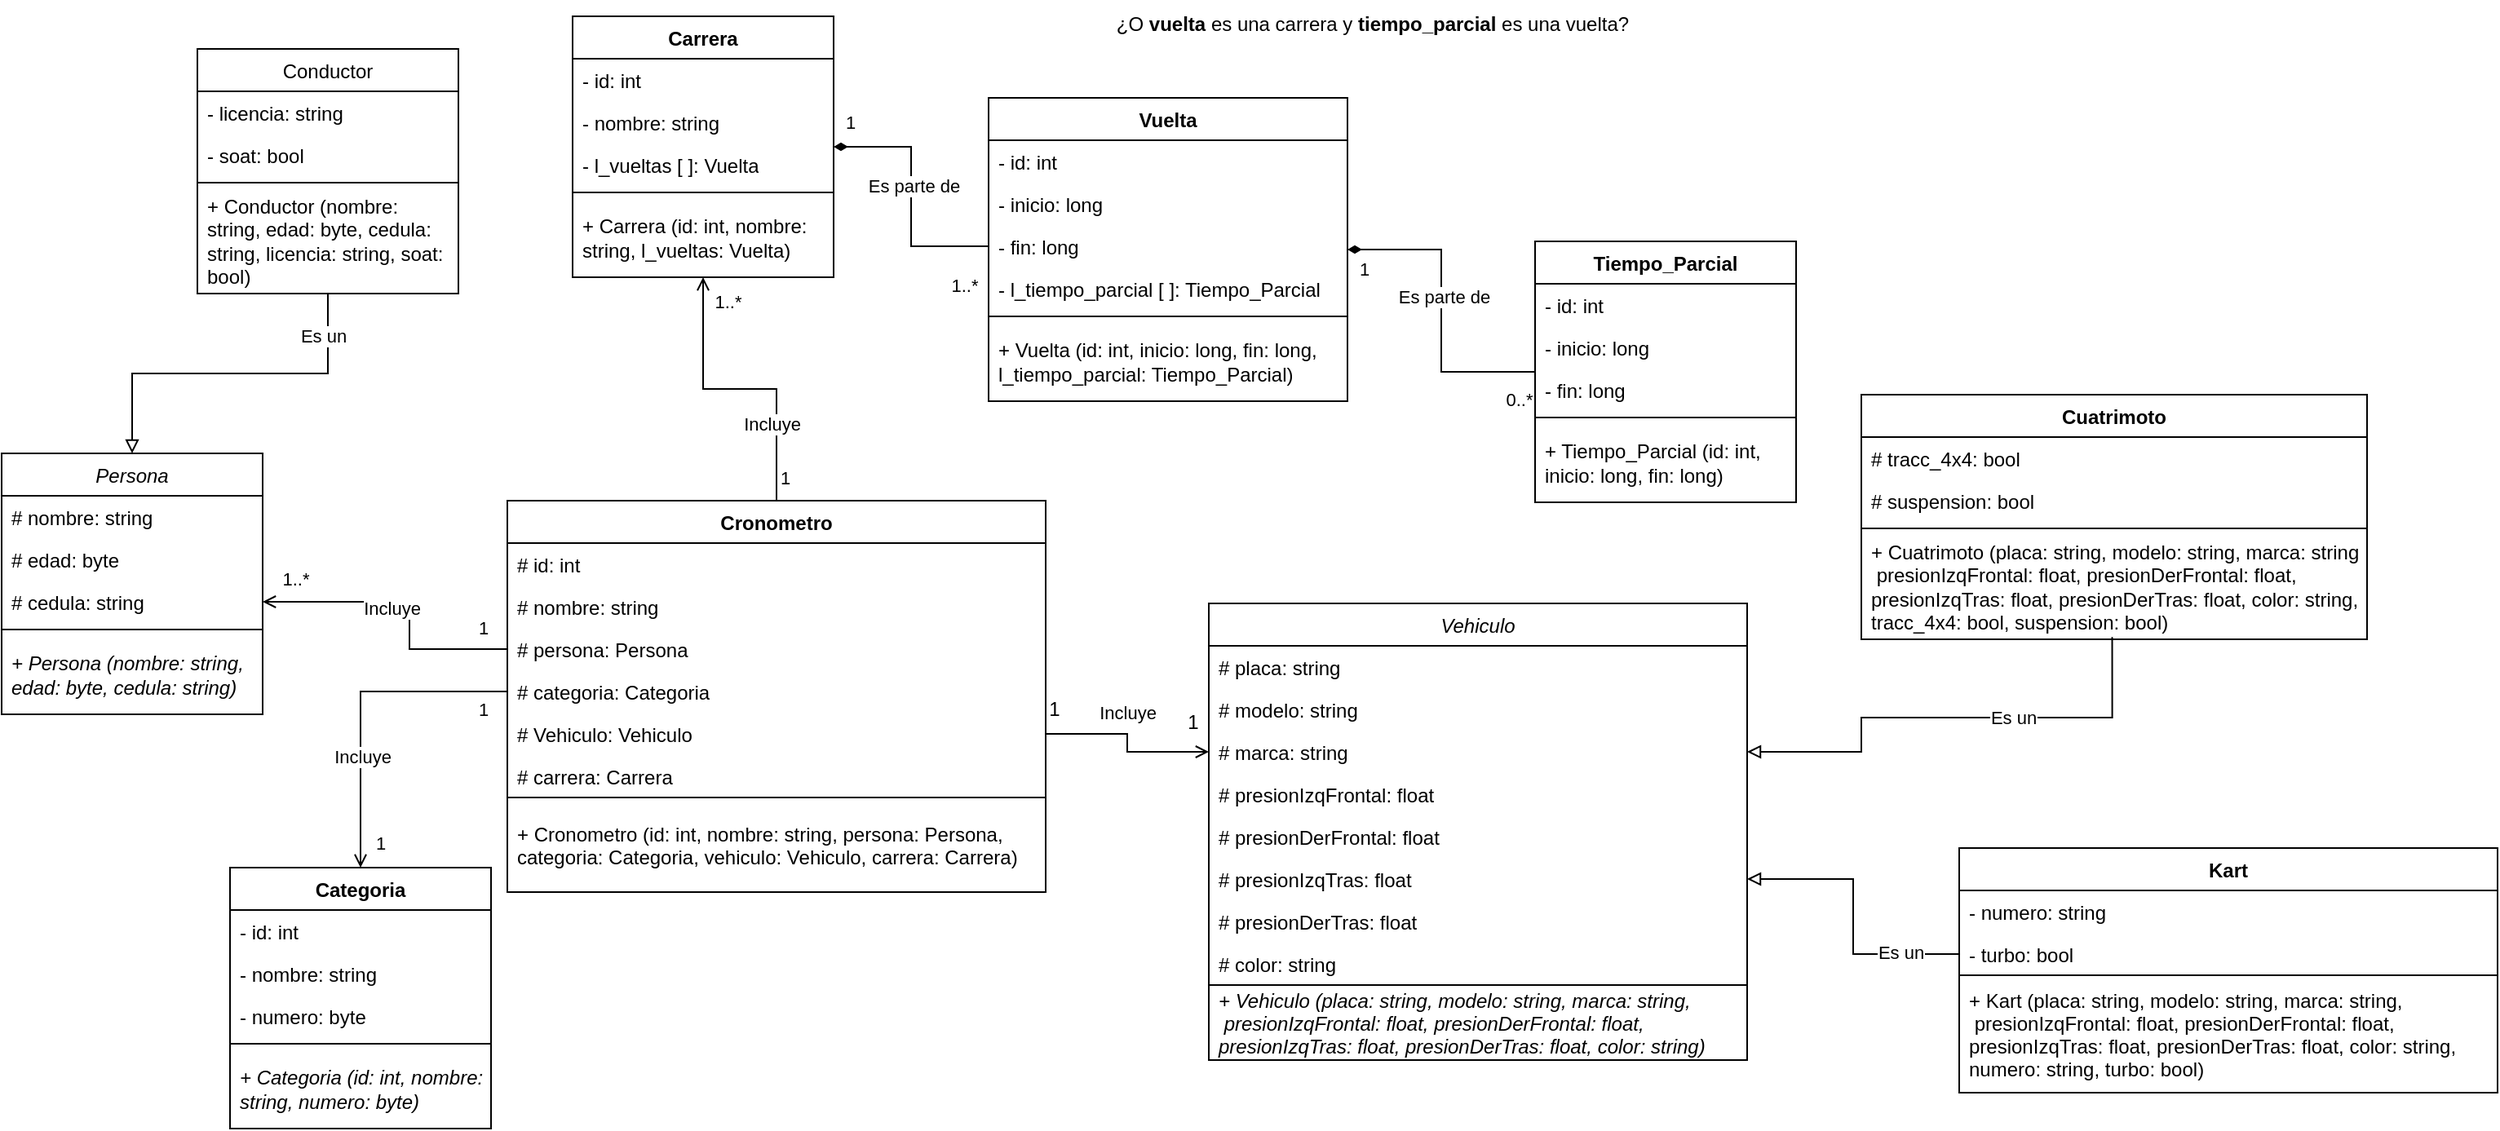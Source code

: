 <mxfile version="26.0.9">
  <diagram id="C5RBs43oDa-KdzZeNtuy" name="Page-1">
    <mxGraphModel dx="3497" dy="2056" grid="1" gridSize="10" guides="1" tooltips="1" connect="1" arrows="1" fold="1" page="1" pageScale="1" pageWidth="827" pageHeight="1169" math="0" shadow="0">
      <root>
        <mxCell id="WIyWlLk6GJQsqaUBKTNV-0" />
        <mxCell id="WIyWlLk6GJQsqaUBKTNV-1" parent="WIyWlLk6GJQsqaUBKTNV-0" />
        <mxCell id="K7qas1JVyordB_pYnEvN-0" value="Vehiculo" style="swimlane;fontStyle=2;align=center;verticalAlign=top;childLayout=stackLayout;horizontal=1;startSize=26;horizontalStack=0;resizeParent=1;resizeLast=0;collapsible=1;marginBottom=0;rounded=0;shadow=0;strokeWidth=1;" parent="WIyWlLk6GJQsqaUBKTNV-1" vertex="1">
          <mxGeometry x="-130" y="-250" width="330" height="280" as="geometry">
            <mxRectangle x="230" y="140" width="160" height="26" as="alternateBounds" />
          </mxGeometry>
        </mxCell>
        <mxCell id="K7qas1JVyordB_pYnEvN-1" value="# placa: string    " style="text;align=left;verticalAlign=top;spacingLeft=4;spacingRight=4;overflow=hidden;rotatable=0;points=[[0,0.5],[1,0.5]];portConstraint=eastwest;" parent="K7qas1JVyordB_pYnEvN-0" vertex="1">
          <mxGeometry y="26" width="330" height="26" as="geometry" />
        </mxCell>
        <mxCell id="K7qas1JVyordB_pYnEvN-2" value="# modelo: string&#xa;" style="text;align=left;verticalAlign=top;spacingLeft=4;spacingRight=4;overflow=hidden;rotatable=0;points=[[0,0.5],[1,0.5]];portConstraint=eastwest;rounded=0;shadow=0;html=0;" parent="K7qas1JVyordB_pYnEvN-0" vertex="1">
          <mxGeometry y="52" width="330" height="26" as="geometry" />
        </mxCell>
        <mxCell id="K7qas1JVyordB_pYnEvN-3" value="# marca: string" style="text;align=left;verticalAlign=top;spacingLeft=4;spacingRight=4;overflow=hidden;rotatable=0;points=[[0,0.5],[1,0.5]];portConstraint=eastwest;rounded=0;shadow=0;html=0;" parent="K7qas1JVyordB_pYnEvN-0" vertex="1">
          <mxGeometry y="78" width="330" height="26" as="geometry" />
        </mxCell>
        <mxCell id="K7qas1JVyordB_pYnEvN-4" value="# presionIzqFrontal: float" style="text;align=left;verticalAlign=top;spacingLeft=4;spacingRight=4;overflow=hidden;rotatable=0;points=[[0,0.5],[1,0.5]];portConstraint=eastwest;" parent="K7qas1JVyordB_pYnEvN-0" vertex="1">
          <mxGeometry y="104" width="330" height="26" as="geometry" />
        </mxCell>
        <mxCell id="K7qas1JVyordB_pYnEvN-5" value="# presionDerFrontal: float" style="text;align=left;verticalAlign=top;spacingLeft=4;spacingRight=4;overflow=hidden;rotatable=0;points=[[0,0.5],[1,0.5]];portConstraint=eastwest;" parent="K7qas1JVyordB_pYnEvN-0" vertex="1">
          <mxGeometry y="130" width="330" height="26" as="geometry" />
        </mxCell>
        <mxCell id="K7qas1JVyordB_pYnEvN-6" value="# presionIzqTras: float                " style="text;align=left;verticalAlign=top;spacingLeft=4;spacingRight=4;overflow=hidden;rotatable=0;points=[[0,0.5],[1,0.5]];portConstraint=eastwest;" parent="K7qas1JVyordB_pYnEvN-0" vertex="1">
          <mxGeometry y="156" width="330" height="26" as="geometry" />
        </mxCell>
        <mxCell id="K7qas1JVyordB_pYnEvN-7" value="# presionDerTras: float" style="text;align=left;verticalAlign=top;spacingLeft=4;spacingRight=4;overflow=hidden;rotatable=0;points=[[0,0.5],[1,0.5]];portConstraint=eastwest;" parent="K7qas1JVyordB_pYnEvN-0" vertex="1">
          <mxGeometry y="182" width="330" height="26" as="geometry" />
        </mxCell>
        <mxCell id="K7qas1JVyordB_pYnEvN-8" value="# color: string" style="text;align=left;verticalAlign=top;spacingLeft=4;spacingRight=4;overflow=hidden;rotatable=0;points=[[0,0.5],[1,0.5]];portConstraint=eastwest;strokeColor=none;" parent="K7qas1JVyordB_pYnEvN-0" vertex="1">
          <mxGeometry y="208" width="330" height="26" as="geometry" />
        </mxCell>
        <mxCell id="K7qas1JVyordB_pYnEvN-9" value="+ Vehiculo (placa: string, modelo: string, marca: string,&#xa; presionIzqFrontal: float, presionDerFrontal: float,&#xa;presionIzqTras: float, presionDerTras: float, color: string)" style="text;align=left;verticalAlign=middle;spacingLeft=4;spacingRight=4;overflow=hidden;rotatable=0;points=[[0,0.5],[1,0.5]];portConstraint=eastwest;strokeColor=default;fontStyle=2" parent="K7qas1JVyordB_pYnEvN-0" vertex="1">
          <mxGeometry y="234" width="330" height="46" as="geometry" />
        </mxCell>
        <mxCell id="K7qas1JVyordB_pYnEvN-10" style="edgeStyle=orthogonalEdgeStyle;rounded=0;orthogonalLoop=1;jettySize=auto;html=1;entryX=1;entryY=0.5;entryDx=0;entryDy=0;exitX=0;exitY=0.5;exitDx=0;exitDy=0;endArrow=block;endFill=0;" parent="WIyWlLk6GJQsqaUBKTNV-1" source="K7qas1JVyordB_pYnEvN-14" target="K7qas1JVyordB_pYnEvN-6" edge="1">
          <mxGeometry relative="1" as="geometry" />
        </mxCell>
        <mxCell id="K7qas1JVyordB_pYnEvN-11" value="Es un" style="edgeLabel;html=1;align=center;verticalAlign=middle;resizable=0;points=[];" parent="K7qas1JVyordB_pYnEvN-10" vertex="1" connectable="0">
          <mxGeometry x="-0.477" y="-1" relative="1" as="geometry">
            <mxPoint x="10" as="offset" />
          </mxGeometry>
        </mxCell>
        <mxCell id="K7qas1JVyordB_pYnEvN-12" value="Kart" style="swimlane;fontStyle=1;align=center;verticalAlign=top;childLayout=stackLayout;horizontal=1;startSize=26;horizontalStack=0;resizeParent=1;resizeLast=0;collapsible=1;marginBottom=0;rounded=0;shadow=0;strokeWidth=1;" parent="WIyWlLk6GJQsqaUBKTNV-1" vertex="1">
          <mxGeometry x="330" y="-100" width="330" height="150" as="geometry">
            <mxRectangle x="230" y="140" width="160" height="26" as="alternateBounds" />
          </mxGeometry>
        </mxCell>
        <mxCell id="K7qas1JVyordB_pYnEvN-13" value="- numero: string    " style="text;align=left;verticalAlign=top;spacingLeft=4;spacingRight=4;overflow=hidden;rotatable=0;points=[[0,0.5],[1,0.5]];portConstraint=eastwest;" parent="K7qas1JVyordB_pYnEvN-12" vertex="1">
          <mxGeometry y="26" width="330" height="26" as="geometry" />
        </mxCell>
        <mxCell id="K7qas1JVyordB_pYnEvN-14" value="- turbo: bool&#xa;" style="text;align=left;verticalAlign=top;spacingLeft=4;spacingRight=4;overflow=hidden;rotatable=0;points=[[0,0.5],[1,0.5]];portConstraint=eastwest;rounded=0;shadow=0;html=0;" parent="K7qas1JVyordB_pYnEvN-12" vertex="1">
          <mxGeometry y="52" width="330" height="26" as="geometry" />
        </mxCell>
        <mxCell id="K7qas1JVyordB_pYnEvN-15" value="+ Kart (placa: string, modelo: string, marca: string,&#xa; presionIzqFrontal: float, presionDerFrontal: float,&#xa;presionIzqTras: float, presionDerTras: float, color: string, &#xa;numero: string, turbo: bool)" style="text;align=left;verticalAlign=middle;spacingLeft=4;spacingRight=4;overflow=hidden;rotatable=0;points=[[0,0.5],[1,0.5]];portConstraint=eastwest;strokeColor=default;fontStyle=0" parent="K7qas1JVyordB_pYnEvN-12" vertex="1">
          <mxGeometry y="78" width="330" height="72" as="geometry" />
        </mxCell>
        <mxCell id="K7qas1JVyordB_pYnEvN-16" style="edgeStyle=orthogonalEdgeStyle;rounded=0;orthogonalLoop=1;jettySize=auto;html=1;entryX=1;entryY=0.5;entryDx=0;entryDy=0;endArrow=block;endFill=0;exitX=0.496;exitY=0.978;exitDx=0;exitDy=0;exitPerimeter=0;" parent="WIyWlLk6GJQsqaUBKTNV-1" source="K7qas1JVyordB_pYnEvN-22" target="K7qas1JVyordB_pYnEvN-3" edge="1">
          <mxGeometry relative="1" as="geometry">
            <Array as="points">
              <mxPoint x="424" y="-180" />
              <mxPoint x="270" y="-180" />
              <mxPoint x="270" y="-159" />
            </Array>
          </mxGeometry>
        </mxCell>
        <mxCell id="K7qas1JVyordB_pYnEvN-17" value="Es un" style="edgeLabel;html=1;align=center;verticalAlign=middle;resizable=0;points=[];" parent="K7qas1JVyordB_pYnEvN-16" vertex="1" connectable="0">
          <mxGeometry x="-0.545" y="1" relative="1" as="geometry">
            <mxPoint x="-43" y="-1" as="offset" />
          </mxGeometry>
        </mxCell>
        <mxCell id="K7qas1JVyordB_pYnEvN-18" value="Cuatrimoto" style="swimlane;fontStyle=1;align=center;verticalAlign=top;childLayout=stackLayout;horizontal=1;startSize=26;horizontalStack=0;resizeParent=1;resizeParentMax=0;resizeLast=0;collapsible=1;marginBottom=0;whiteSpace=wrap;html=1;" parent="WIyWlLk6GJQsqaUBKTNV-1" vertex="1">
          <mxGeometry x="270" y="-378" width="310" height="150" as="geometry">
            <mxRectangle x="270" y="370" width="100" height="30" as="alternateBounds" />
          </mxGeometry>
        </mxCell>
        <mxCell id="K7qas1JVyordB_pYnEvN-19" value="# tracc_4x4: bool" style="text;strokeColor=none;fillColor=none;align=left;verticalAlign=top;spacingLeft=4;spacingRight=4;overflow=hidden;rotatable=0;points=[[0,0.5],[1,0.5]];portConstraint=eastwest;whiteSpace=wrap;html=1;" parent="K7qas1JVyordB_pYnEvN-18" vertex="1">
          <mxGeometry y="26" width="310" height="26" as="geometry" />
        </mxCell>
        <mxCell id="K7qas1JVyordB_pYnEvN-20" value="# suspension: bool" style="text;strokeColor=none;fillColor=none;align=left;verticalAlign=top;spacingLeft=4;spacingRight=4;overflow=hidden;rotatable=0;points=[[0,0.5],[1,0.5]];portConstraint=eastwest;whiteSpace=wrap;html=1;" parent="K7qas1JVyordB_pYnEvN-18" vertex="1">
          <mxGeometry y="52" width="310" height="26" as="geometry" />
        </mxCell>
        <mxCell id="K7qas1JVyordB_pYnEvN-21" value="" style="line;strokeWidth=1;fillColor=none;align=left;verticalAlign=middle;spacingTop=-1;spacingLeft=3;spacingRight=3;rotatable=0;labelPosition=right;points=[];portConstraint=eastwest;strokeColor=inherit;" parent="K7qas1JVyordB_pYnEvN-18" vertex="1">
          <mxGeometry y="78" width="310" height="8" as="geometry" />
        </mxCell>
        <mxCell id="K7qas1JVyordB_pYnEvN-22" value="&lt;span style=&quot;text-wrap: nowrap;&quot;&gt;+ Cuatrimoto (placa: string, modelo: string, marca: string,&lt;/span&gt;&lt;br style=&quot;padding: 0px; margin: 0px; text-wrap: nowrap;&quot;&gt;&lt;span style=&quot;text-wrap: nowrap;&quot;&gt;&amp;nbsp;presionIzqFrontal: float, presionDerFrontal: float,&lt;/span&gt;&lt;br style=&quot;padding: 0px; margin: 0px; text-wrap: nowrap;&quot;&gt;&lt;span style=&quot;text-wrap: nowrap;&quot;&gt;presionIzqTras: float, presionDerTras: float, color: string,&lt;/span&gt;&lt;div&gt;&lt;span style=&quot;text-wrap: nowrap;&quot;&gt;tracc_4x4: bool, suspension: bool)&lt;/span&gt;&lt;/div&gt;" style="text;strokeColor=none;fillColor=none;align=left;verticalAlign=middle;spacingLeft=4;spacingRight=4;overflow=hidden;rotatable=0;points=[[0,0.5],[1,0.5]];portConstraint=eastwest;whiteSpace=wrap;html=1;" parent="K7qas1JVyordB_pYnEvN-18" vertex="1">
          <mxGeometry y="86" width="310" height="64" as="geometry" />
        </mxCell>
        <mxCell id="K7qas1JVyordB_pYnEvN-23" value="&lt;span style=&quot;font-weight: normal;&quot;&gt;&lt;i&gt;Persona&lt;/i&gt;&lt;/span&gt;" style="swimlane;fontStyle=1;align=center;verticalAlign=top;childLayout=stackLayout;horizontal=1;startSize=26;horizontalStack=0;resizeParent=1;resizeParentMax=0;resizeLast=0;collapsible=1;marginBottom=0;whiteSpace=wrap;html=1;" parent="WIyWlLk6GJQsqaUBKTNV-1" vertex="1">
          <mxGeometry x="-870" y="-342" width="160" height="160" as="geometry" />
        </mxCell>
        <mxCell id="K7qas1JVyordB_pYnEvN-24" value="# nombre: string" style="text;strokeColor=none;fillColor=none;align=left;verticalAlign=top;spacingLeft=4;spacingRight=4;overflow=hidden;rotatable=0;points=[[0,0.5],[1,0.5]];portConstraint=eastwest;whiteSpace=wrap;html=1;" parent="K7qas1JVyordB_pYnEvN-23" vertex="1">
          <mxGeometry y="26" width="160" height="26" as="geometry" />
        </mxCell>
        <mxCell id="K7qas1JVyordB_pYnEvN-25" value="# edad: byte" style="text;strokeColor=none;fillColor=none;align=left;verticalAlign=top;spacingLeft=4;spacingRight=4;overflow=hidden;rotatable=0;points=[[0,0.5],[1,0.5]];portConstraint=eastwest;whiteSpace=wrap;html=1;" parent="K7qas1JVyordB_pYnEvN-23" vertex="1">
          <mxGeometry y="52" width="160" height="26" as="geometry" />
        </mxCell>
        <mxCell id="K7qas1JVyordB_pYnEvN-26" value="# cedula: string" style="text;strokeColor=none;fillColor=none;align=left;verticalAlign=top;spacingLeft=4;spacingRight=4;overflow=hidden;rotatable=0;points=[[0,0.5],[1,0.5]];portConstraint=eastwest;whiteSpace=wrap;html=1;" parent="K7qas1JVyordB_pYnEvN-23" vertex="1">
          <mxGeometry y="78" width="160" height="26" as="geometry" />
        </mxCell>
        <mxCell id="K7qas1JVyordB_pYnEvN-27" value="" style="line;strokeWidth=1;fillColor=none;align=left;verticalAlign=middle;spacingTop=-1;spacingLeft=3;spacingRight=3;rotatable=0;labelPosition=right;points=[];portConstraint=eastwest;strokeColor=inherit;" parent="K7qas1JVyordB_pYnEvN-23" vertex="1">
          <mxGeometry y="104" width="160" height="8" as="geometry" />
        </mxCell>
        <mxCell id="K7qas1JVyordB_pYnEvN-28" value="+ Persona (nombre: string, edad: byte, cedula: string)" style="text;strokeColor=none;fillColor=none;align=left;verticalAlign=middle;spacingLeft=4;spacingRight=4;overflow=hidden;rotatable=0;points=[[0,0.5],[1,0.5]];portConstraint=eastwest;whiteSpace=wrap;html=1;fontStyle=2" parent="K7qas1JVyordB_pYnEvN-23" vertex="1">
          <mxGeometry y="112" width="160" height="48" as="geometry" />
        </mxCell>
        <mxCell id="K7qas1JVyordB_pYnEvN-29" style="edgeStyle=orthogonalEdgeStyle;rounded=0;orthogonalLoop=1;jettySize=auto;html=1;entryX=0;entryY=0.5;entryDx=0;entryDy=0;endArrow=none;endFill=0;startArrow=open;startFill=0;exitX=1;exitY=0.5;exitDx=0;exitDy=0;" parent="WIyWlLk6GJQsqaUBKTNV-1" source="K7qas1JVyordB_pYnEvN-26" target="K7qas1JVyordB_pYnEvN-72" edge="1">
          <mxGeometry relative="1" as="geometry">
            <Array as="points">
              <mxPoint x="-620" y="-251" />
              <mxPoint x="-620" y="-222" />
            </Array>
          </mxGeometry>
        </mxCell>
        <mxCell id="K7qas1JVyordB_pYnEvN-30" value="Incluye" style="edgeLabel;html=1;align=center;verticalAlign=middle;resizable=0;points=[];" parent="K7qas1JVyordB_pYnEvN-29" vertex="1" connectable="0">
          <mxGeometry x="0.085" relative="1" as="geometry">
            <mxPoint x="-11" y="-3" as="offset" />
          </mxGeometry>
        </mxCell>
        <mxCell id="K7qas1JVyordB_pYnEvN-31" value="&lt;span style=&quot;font-weight: normal;&quot;&gt;Conductor&lt;/span&gt;" style="swimlane;fontStyle=1;align=center;verticalAlign=top;childLayout=stackLayout;horizontal=1;startSize=26;horizontalStack=0;resizeParent=1;resizeParentMax=0;resizeLast=0;collapsible=1;marginBottom=0;whiteSpace=wrap;html=1;" parent="WIyWlLk6GJQsqaUBKTNV-1" vertex="1">
          <mxGeometry x="-750" y="-590" width="160" height="150" as="geometry" />
        </mxCell>
        <mxCell id="K7qas1JVyordB_pYnEvN-32" value="- licencia: string" style="text;strokeColor=none;fillColor=none;align=left;verticalAlign=top;spacingLeft=4;spacingRight=4;overflow=hidden;rotatable=0;points=[[0,0.5],[1,0.5]];portConstraint=eastwest;whiteSpace=wrap;html=1;" parent="K7qas1JVyordB_pYnEvN-31" vertex="1">
          <mxGeometry y="26" width="160" height="26" as="geometry" />
        </mxCell>
        <mxCell id="K7qas1JVyordB_pYnEvN-33" value="- soat: bool" style="text;strokeColor=none;fillColor=none;align=left;verticalAlign=top;spacingLeft=4;spacingRight=4;overflow=hidden;rotatable=0;points=[[0,0.5],[1,0.5]];portConstraint=eastwest;whiteSpace=wrap;html=1;" parent="K7qas1JVyordB_pYnEvN-31" vertex="1">
          <mxGeometry y="52" width="160" height="26" as="geometry" />
        </mxCell>
        <mxCell id="K7qas1JVyordB_pYnEvN-34" value="" style="line;strokeWidth=1;fillColor=none;align=left;verticalAlign=middle;spacingTop=-1;spacingLeft=3;spacingRight=3;rotatable=0;labelPosition=right;points=[];portConstraint=eastwest;strokeColor=inherit;" parent="K7qas1JVyordB_pYnEvN-31" vertex="1">
          <mxGeometry y="78" width="160" height="8" as="geometry" />
        </mxCell>
        <mxCell id="K7qas1JVyordB_pYnEvN-35" value="&lt;span style=&quot;font-style: normal;&quot;&gt;+ Conductor (nombre: string, edad: byte, cedula: string, licencia: string, soat: bool)&lt;/span&gt;" style="text;strokeColor=none;fillColor=none;align=left;verticalAlign=middle;spacingLeft=4;spacingRight=4;overflow=hidden;rotatable=0;points=[[0,0.5],[1,0.5]];portConstraint=eastwest;whiteSpace=wrap;html=1;fontStyle=2" parent="K7qas1JVyordB_pYnEvN-31" vertex="1">
          <mxGeometry y="86" width="160" height="64" as="geometry" />
        </mxCell>
        <mxCell id="K7qas1JVyordB_pYnEvN-36" style="edgeStyle=orthogonalEdgeStyle;rounded=0;orthogonalLoop=1;jettySize=auto;html=1;entryX=0;entryY=0.5;entryDx=0;entryDy=0;endArrow=none;endFill=0;startArrow=open;startFill=0;" parent="WIyWlLk6GJQsqaUBKTNV-1" source="K7qas1JVyordB_pYnEvN-38" target="K7qas1JVyordB_pYnEvN-73" edge="1">
          <mxGeometry relative="1" as="geometry" />
        </mxCell>
        <mxCell id="K7qas1JVyordB_pYnEvN-37" value="Incluye" style="edgeLabel;html=1;align=center;verticalAlign=middle;resizable=0;points=[];" parent="K7qas1JVyordB_pYnEvN-36" vertex="1" connectable="0">
          <mxGeometry x="-0.312" y="-1" relative="1" as="geometry">
            <mxPoint as="offset" />
          </mxGeometry>
        </mxCell>
        <mxCell id="K7qas1JVyordB_pYnEvN-38" value="Categoria" style="swimlane;fontStyle=1;align=center;verticalAlign=top;childLayout=stackLayout;horizontal=1;startSize=26;horizontalStack=0;resizeParent=1;resizeParentMax=0;resizeLast=0;collapsible=1;marginBottom=0;whiteSpace=wrap;html=1;" parent="WIyWlLk6GJQsqaUBKTNV-1" vertex="1">
          <mxGeometry x="-730" y="-88" width="160" height="160" as="geometry" />
        </mxCell>
        <mxCell id="K7qas1JVyordB_pYnEvN-39" value="- id: int" style="text;strokeColor=none;fillColor=none;align=left;verticalAlign=top;spacingLeft=4;spacingRight=4;overflow=hidden;rotatable=0;points=[[0,0.5],[1,0.5]];portConstraint=eastwest;whiteSpace=wrap;html=1;" parent="K7qas1JVyordB_pYnEvN-38" vertex="1">
          <mxGeometry y="26" width="160" height="26" as="geometry" />
        </mxCell>
        <mxCell id="K7qas1JVyordB_pYnEvN-40" value="- nombre: string" style="text;strokeColor=none;fillColor=none;align=left;verticalAlign=top;spacingLeft=4;spacingRight=4;overflow=hidden;rotatable=0;points=[[0,0.5],[1,0.5]];portConstraint=eastwest;whiteSpace=wrap;html=1;" parent="K7qas1JVyordB_pYnEvN-38" vertex="1">
          <mxGeometry y="52" width="160" height="26" as="geometry" />
        </mxCell>
        <mxCell id="K7qas1JVyordB_pYnEvN-41" value="- numero: byte" style="text;strokeColor=none;fillColor=none;align=left;verticalAlign=top;spacingLeft=4;spacingRight=4;overflow=hidden;rotatable=0;points=[[0,0.5],[1,0.5]];portConstraint=eastwest;whiteSpace=wrap;html=1;" parent="K7qas1JVyordB_pYnEvN-38" vertex="1">
          <mxGeometry y="78" width="160" height="26" as="geometry" />
        </mxCell>
        <mxCell id="K7qas1JVyordB_pYnEvN-42" value="" style="line;strokeWidth=1;fillColor=none;align=left;verticalAlign=middle;spacingTop=-1;spacingLeft=3;spacingRight=3;rotatable=0;labelPosition=right;points=[];portConstraint=eastwest;strokeColor=inherit;" parent="K7qas1JVyordB_pYnEvN-38" vertex="1">
          <mxGeometry y="104" width="160" height="8" as="geometry" />
        </mxCell>
        <mxCell id="K7qas1JVyordB_pYnEvN-43" value="+ Categoria (id: int, nombre: string, numero: byte)" style="text;strokeColor=none;fillColor=none;align=left;verticalAlign=middle;spacingLeft=4;spacingRight=4;overflow=hidden;rotatable=0;points=[[0,0.5],[1,0.5]];portConstraint=eastwest;whiteSpace=wrap;html=1;fontStyle=2" parent="K7qas1JVyordB_pYnEvN-38" vertex="1">
          <mxGeometry y="112" width="160" height="48" as="geometry" />
        </mxCell>
        <mxCell id="K7qas1JVyordB_pYnEvN-44" style="edgeStyle=orthogonalEdgeStyle;rounded=0;orthogonalLoop=1;jettySize=auto;html=1;entryX=0;entryY=0.5;entryDx=0;entryDy=0;startArrow=diamondThin;startFill=1;endArrow=none;endFill=0;shadow=0;horizontal=1;strokeColor=default;perimeterSpacing=0;enumerate=0;backgroundOutline=0;snapToPoint=0;" parent="WIyWlLk6GJQsqaUBKTNV-1" source="K7qas1JVyordB_pYnEvN-48" target="K7qas1JVyordB_pYnEvN-59" edge="1">
          <mxGeometry relative="1" as="geometry" />
        </mxCell>
        <mxCell id="K7qas1JVyordB_pYnEvN-45" value="Es parte de" style="edgeLabel;html=1;align=center;verticalAlign=middle;resizable=0;points=[];enumerate=0;" parent="K7qas1JVyordB_pYnEvN-44" vertex="1" connectable="0">
          <mxGeometry x="-0.084" y="1" relative="1" as="geometry">
            <mxPoint as="offset" />
          </mxGeometry>
        </mxCell>
        <mxCell id="K7qas1JVyordB_pYnEvN-46" style="edgeStyle=orthogonalEdgeStyle;rounded=0;orthogonalLoop=1;jettySize=auto;html=1;entryX=0.5;entryY=0;entryDx=0;entryDy=0;startArrow=open;startFill=0;endArrow=none;" parent="WIyWlLk6GJQsqaUBKTNV-1" source="K7qas1JVyordB_pYnEvN-48" target="K7qas1JVyordB_pYnEvN-69" edge="1">
          <mxGeometry relative="1" as="geometry" />
        </mxCell>
        <mxCell id="K7qas1JVyordB_pYnEvN-47" value="Incluye" style="edgeLabel;html=1;align=center;verticalAlign=middle;resizable=0;points=[];" parent="K7qas1JVyordB_pYnEvN-46" vertex="1" connectable="0">
          <mxGeometry x="0.481" y="-3" relative="1" as="geometry">
            <mxPoint as="offset" />
          </mxGeometry>
        </mxCell>
        <mxCell id="K7qas1JVyordB_pYnEvN-48" value="Carrera" style="swimlane;fontStyle=1;align=center;verticalAlign=top;childLayout=stackLayout;horizontal=1;startSize=26;horizontalStack=0;resizeParent=1;resizeParentMax=0;resizeLast=0;collapsible=1;marginBottom=0;whiteSpace=wrap;html=1;" parent="WIyWlLk6GJQsqaUBKTNV-1" vertex="1">
          <mxGeometry x="-520" y="-610" width="160" height="160" as="geometry" />
        </mxCell>
        <mxCell id="K7qas1JVyordB_pYnEvN-49" value="- id: int&lt;div&gt;&lt;br&gt;&lt;/div&gt;" style="text;strokeColor=none;fillColor=none;align=left;verticalAlign=top;spacingLeft=4;spacingRight=4;overflow=hidden;rotatable=0;points=[[0,0.5],[1,0.5]];portConstraint=eastwest;whiteSpace=wrap;html=1;" parent="K7qas1JVyordB_pYnEvN-48" vertex="1">
          <mxGeometry y="26" width="160" height="26" as="geometry" />
        </mxCell>
        <mxCell id="K7qas1JVyordB_pYnEvN-50" value="- nombre: string" style="text;strokeColor=none;fillColor=none;align=left;verticalAlign=top;spacingLeft=4;spacingRight=4;overflow=hidden;rotatable=0;points=[[0,0.5],[1,0.5]];portConstraint=eastwest;whiteSpace=wrap;html=1;" parent="K7qas1JVyordB_pYnEvN-48" vertex="1">
          <mxGeometry y="52" width="160" height="26" as="geometry" />
        </mxCell>
        <mxCell id="K7qas1JVyordB_pYnEvN-51" value="- l_vueltas [ ]: Vuelta" style="text;strokeColor=none;fillColor=none;align=left;verticalAlign=top;spacingLeft=4;spacingRight=4;overflow=hidden;rotatable=0;points=[[0,0.5],[1,0.5]];portConstraint=eastwest;whiteSpace=wrap;html=1;" parent="K7qas1JVyordB_pYnEvN-48" vertex="1">
          <mxGeometry y="78" width="160" height="26" as="geometry" />
        </mxCell>
        <mxCell id="K7qas1JVyordB_pYnEvN-52" value="" style="line;strokeWidth=1;fillColor=none;align=left;verticalAlign=middle;spacingTop=-1;spacingLeft=3;spacingRight=3;rotatable=0;labelPosition=right;points=[];portConstraint=eastwest;strokeColor=inherit;" parent="K7qas1JVyordB_pYnEvN-48" vertex="1">
          <mxGeometry y="104" width="160" height="8" as="geometry" />
        </mxCell>
        <mxCell id="K7qas1JVyordB_pYnEvN-53" value="+ Carrera (id: int, nombre: string, l_vueltas: Vuelta)" style="text;strokeColor=none;fillColor=none;align=left;verticalAlign=middle;spacingLeft=4;spacingRight=4;overflow=hidden;rotatable=0;points=[[0,0.5],[1,0.5]];portConstraint=eastwest;whiteSpace=wrap;html=1;" parent="K7qas1JVyordB_pYnEvN-48" vertex="1">
          <mxGeometry y="112" width="160" height="48" as="geometry" />
        </mxCell>
        <mxCell id="K7qas1JVyordB_pYnEvN-54" style="edgeStyle=orthogonalEdgeStyle;rounded=0;orthogonalLoop=1;jettySize=auto;html=1;entryX=0;entryY=0.5;entryDx=0;entryDy=0;startArrow=diamondThin;startFill=1;endArrow=none;endFill=0;" parent="WIyWlLk6GJQsqaUBKTNV-1" source="K7qas1JVyordB_pYnEvN-56" target="K7qas1JVyordB_pYnEvN-63" edge="1">
          <mxGeometry relative="1" as="geometry" />
        </mxCell>
        <mxCell id="K7qas1JVyordB_pYnEvN-55" value="Es parte de" style="edgeLabel;html=1;align=center;verticalAlign=middle;resizable=0;points=[];" parent="K7qas1JVyordB_pYnEvN-54" vertex="1" connectable="0">
          <mxGeometry x="-0.205" y="1" relative="1" as="geometry">
            <mxPoint y="11" as="offset" />
          </mxGeometry>
        </mxCell>
        <mxCell id="K7qas1JVyordB_pYnEvN-56" value="Vuelta" style="swimlane;fontStyle=1;align=center;verticalAlign=top;childLayout=stackLayout;horizontal=1;startSize=26;horizontalStack=0;resizeParent=1;resizeParentMax=0;resizeLast=0;collapsible=1;marginBottom=0;whiteSpace=wrap;html=1;" parent="WIyWlLk6GJQsqaUBKTNV-1" vertex="1">
          <mxGeometry x="-265" y="-560" width="220" height="186" as="geometry" />
        </mxCell>
        <mxCell id="K7qas1JVyordB_pYnEvN-57" value="- id: int&lt;div&gt;&lt;br&gt;&lt;/div&gt;" style="text;strokeColor=none;fillColor=none;align=left;verticalAlign=top;spacingLeft=4;spacingRight=4;overflow=hidden;rotatable=0;points=[[0,0.5],[1,0.5]];portConstraint=eastwest;whiteSpace=wrap;html=1;" parent="K7qas1JVyordB_pYnEvN-56" vertex="1">
          <mxGeometry y="26" width="220" height="26" as="geometry" />
        </mxCell>
        <mxCell id="K7qas1JVyordB_pYnEvN-58" value="- inicio: long" style="text;strokeColor=none;fillColor=none;align=left;verticalAlign=top;spacingLeft=4;spacingRight=4;overflow=hidden;rotatable=0;points=[[0,0.5],[1,0.5]];portConstraint=eastwest;whiteSpace=wrap;html=1;" parent="K7qas1JVyordB_pYnEvN-56" vertex="1">
          <mxGeometry y="52" width="220" height="26" as="geometry" />
        </mxCell>
        <mxCell id="K7qas1JVyordB_pYnEvN-59" value="- fin: long" style="text;strokeColor=none;fillColor=none;align=left;verticalAlign=top;spacingLeft=4;spacingRight=4;overflow=hidden;rotatable=0;points=[[0,0.5],[1,0.5]];portConstraint=eastwest;whiteSpace=wrap;html=1;" parent="K7qas1JVyordB_pYnEvN-56" vertex="1">
          <mxGeometry y="78" width="220" height="26" as="geometry" />
        </mxCell>
        <mxCell id="K7qas1JVyordB_pYnEvN-60" value="- l_tiempo_parcial [ ]: Tiempo_Parcial" style="text;strokeColor=none;fillColor=none;align=left;verticalAlign=top;spacingLeft=4;spacingRight=4;overflow=hidden;rotatable=0;points=[[0,0.5],[1,0.5]];portConstraint=eastwest;whiteSpace=wrap;html=1;" parent="K7qas1JVyordB_pYnEvN-56" vertex="1">
          <mxGeometry y="104" width="220" height="26" as="geometry" />
        </mxCell>
        <mxCell id="K7qas1JVyordB_pYnEvN-61" value="" style="line;strokeWidth=1;fillColor=none;align=left;verticalAlign=middle;spacingTop=-1;spacingLeft=3;spacingRight=3;rotatable=0;labelPosition=right;points=[];portConstraint=eastwest;strokeColor=inherit;" parent="K7qas1JVyordB_pYnEvN-56" vertex="1">
          <mxGeometry y="130" width="220" height="8" as="geometry" />
        </mxCell>
        <mxCell id="K7qas1JVyordB_pYnEvN-62" value="+ Vuelta (id: int, inicio: long, fin: long, l_tiempo_parcial: Tiempo_Parcial)" style="text;strokeColor=none;fillColor=none;align=left;verticalAlign=middle;spacingLeft=4;spacingRight=4;overflow=hidden;rotatable=0;points=[[0,0.5],[1,0.5]];portConstraint=eastwest;whiteSpace=wrap;html=1;" parent="K7qas1JVyordB_pYnEvN-56" vertex="1">
          <mxGeometry y="138" width="220" height="48" as="geometry" />
        </mxCell>
        <mxCell id="K7qas1JVyordB_pYnEvN-63" value="Tiempo_Parcial" style="swimlane;fontStyle=1;align=center;verticalAlign=top;childLayout=stackLayout;horizontal=1;startSize=26;horizontalStack=0;resizeParent=1;resizeParentMax=0;resizeLast=0;collapsible=1;marginBottom=0;whiteSpace=wrap;html=1;" parent="WIyWlLk6GJQsqaUBKTNV-1" vertex="1">
          <mxGeometry x="70" y="-472" width="160" height="160" as="geometry" />
        </mxCell>
        <mxCell id="K7qas1JVyordB_pYnEvN-64" value="- id: int&lt;div&gt;&lt;br&gt;&lt;/div&gt;" style="text;strokeColor=none;fillColor=none;align=left;verticalAlign=top;spacingLeft=4;spacingRight=4;overflow=hidden;rotatable=0;points=[[0,0.5],[1,0.5]];portConstraint=eastwest;whiteSpace=wrap;html=1;" parent="K7qas1JVyordB_pYnEvN-63" vertex="1">
          <mxGeometry y="26" width="160" height="26" as="geometry" />
        </mxCell>
        <mxCell id="K7qas1JVyordB_pYnEvN-65" value="- inicio: long" style="text;strokeColor=none;fillColor=none;align=left;verticalAlign=top;spacingLeft=4;spacingRight=4;overflow=hidden;rotatable=0;points=[[0,0.5],[1,0.5]];portConstraint=eastwest;whiteSpace=wrap;html=1;" parent="K7qas1JVyordB_pYnEvN-63" vertex="1">
          <mxGeometry y="52" width="160" height="26" as="geometry" />
        </mxCell>
        <mxCell id="K7qas1JVyordB_pYnEvN-66" value="- fin: long" style="text;strokeColor=none;fillColor=none;align=left;verticalAlign=top;spacingLeft=4;spacingRight=4;overflow=hidden;rotatable=0;points=[[0,0.5],[1,0.5]];portConstraint=eastwest;whiteSpace=wrap;html=1;" parent="K7qas1JVyordB_pYnEvN-63" vertex="1">
          <mxGeometry y="78" width="160" height="26" as="geometry" />
        </mxCell>
        <mxCell id="K7qas1JVyordB_pYnEvN-67" value="" style="line;strokeWidth=1;fillColor=none;align=left;verticalAlign=middle;spacingTop=-1;spacingLeft=3;spacingRight=3;rotatable=0;labelPosition=right;points=[];portConstraint=eastwest;strokeColor=inherit;" parent="K7qas1JVyordB_pYnEvN-63" vertex="1">
          <mxGeometry y="104" width="160" height="8" as="geometry" />
        </mxCell>
        <mxCell id="K7qas1JVyordB_pYnEvN-68" value="+ Tiempo_Parcial (id: int, inicio: long, fin: long)" style="text;strokeColor=none;fillColor=none;align=left;verticalAlign=middle;spacingLeft=4;spacingRight=4;overflow=hidden;rotatable=0;points=[[0,0.5],[1,0.5]];portConstraint=eastwest;whiteSpace=wrap;html=1;" parent="K7qas1JVyordB_pYnEvN-63" vertex="1">
          <mxGeometry y="112" width="160" height="48" as="geometry" />
        </mxCell>
        <mxCell id="K7qas1JVyordB_pYnEvN-69" value="Cronometro" style="swimlane;fontStyle=1;align=center;verticalAlign=top;childLayout=stackLayout;horizontal=1;startSize=26;horizontalStack=0;resizeParent=1;resizeLast=0;collapsible=1;marginBottom=0;rounded=0;shadow=0;strokeWidth=1;" parent="WIyWlLk6GJQsqaUBKTNV-1" vertex="1">
          <mxGeometry x="-560" y="-313" width="330" height="240" as="geometry">
            <mxRectangle x="230" y="140" width="160" height="26" as="alternateBounds" />
          </mxGeometry>
        </mxCell>
        <mxCell id="K7qas1JVyordB_pYnEvN-70" value="# id: int    " style="text;align=left;verticalAlign=top;spacingLeft=4;spacingRight=4;overflow=hidden;rotatable=0;points=[[0,0.5],[1,0.5]];portConstraint=eastwest;" parent="K7qas1JVyordB_pYnEvN-69" vertex="1">
          <mxGeometry y="26" width="330" height="26" as="geometry" />
        </mxCell>
        <mxCell id="K7qas1JVyordB_pYnEvN-71" value="# nombre: string&#xa;" style="text;align=left;verticalAlign=top;spacingLeft=4;spacingRight=4;overflow=hidden;rotatable=0;points=[[0,0.5],[1,0.5]];portConstraint=eastwest;rounded=0;shadow=0;html=0;" parent="K7qas1JVyordB_pYnEvN-69" vertex="1">
          <mxGeometry y="52" width="330" height="26" as="geometry" />
        </mxCell>
        <mxCell id="K7qas1JVyordB_pYnEvN-72" value="# persona: Persona" style="text;align=left;verticalAlign=top;spacingLeft=4;spacingRight=4;overflow=hidden;rotatable=0;points=[[0,0.5],[1,0.5]];portConstraint=eastwest;rounded=0;shadow=0;html=0;" parent="K7qas1JVyordB_pYnEvN-69" vertex="1">
          <mxGeometry y="78" width="330" height="26" as="geometry" />
        </mxCell>
        <mxCell id="K7qas1JVyordB_pYnEvN-73" value="# categoria: Categoria" style="text;align=left;verticalAlign=top;spacingLeft=4;spacingRight=4;overflow=hidden;rotatable=0;points=[[0,0.5],[1,0.5]];portConstraint=eastwest;" parent="K7qas1JVyordB_pYnEvN-69" vertex="1">
          <mxGeometry y="104" width="330" height="26" as="geometry" />
        </mxCell>
        <mxCell id="K7qas1JVyordB_pYnEvN-74" value="# Vehiculo: Vehiculo" style="text;align=left;verticalAlign=top;spacingLeft=4;spacingRight=4;overflow=hidden;rotatable=0;points=[[0,0.5],[1,0.5]];portConstraint=eastwest;" parent="K7qas1JVyordB_pYnEvN-69" vertex="1">
          <mxGeometry y="130" width="330" height="26" as="geometry" />
        </mxCell>
        <mxCell id="K7qas1JVyordB_pYnEvN-75" value="# carrera: Carrera" style="text;align=left;verticalAlign=top;spacingLeft=4;spacingRight=4;overflow=hidden;rotatable=0;points=[[0,0.5],[1,0.5]];portConstraint=eastwest;" parent="K7qas1JVyordB_pYnEvN-69" vertex="1">
          <mxGeometry y="156" width="330" height="26" as="geometry" />
        </mxCell>
        <mxCell id="K7qas1JVyordB_pYnEvN-76" value="+ Cronometro (id: int, nombre: string, persona: Persona, &#xa;categoria: Categoria, vehiculo: Vehiculo, carrera: Carrera)" style="text;align=left;verticalAlign=middle;spacingLeft=4;spacingRight=4;overflow=hidden;rotatable=0;points=[[0,0.5],[1,0.5]];portConstraint=eastwest;strokeColor=default;fontStyle=0" parent="K7qas1JVyordB_pYnEvN-69" vertex="1">
          <mxGeometry y="182" width="330" height="58" as="geometry" />
        </mxCell>
        <mxCell id="K7qas1JVyordB_pYnEvN-77" style="edgeStyle=orthogonalEdgeStyle;rounded=0;orthogonalLoop=1;jettySize=auto;html=1;entryX=1;entryY=0.5;entryDx=0;entryDy=0;endArrow=none;endFill=0;startFill=0;startArrow=open;exitX=0;exitY=0.5;exitDx=0;exitDy=0;" parent="WIyWlLk6GJQsqaUBKTNV-1" source="K7qas1JVyordB_pYnEvN-3" target="K7qas1JVyordB_pYnEvN-74" edge="1">
          <mxGeometry relative="1" as="geometry">
            <Array as="points">
              <mxPoint x="-180" y="-159" />
              <mxPoint x="-180" y="-170" />
            </Array>
            <mxPoint x="-510" y="120" as="sourcePoint" />
          </mxGeometry>
        </mxCell>
        <mxCell id="K7qas1JVyordB_pYnEvN-78" value="Incluye" style="edgeLabel;html=1;align=center;verticalAlign=middle;resizable=0;points=[];" parent="K7qas1JVyordB_pYnEvN-77" vertex="1" connectable="0">
          <mxGeometry x="0.692" y="1" relative="1" as="geometry">
            <mxPoint x="33" y="-14" as="offset" />
          </mxGeometry>
        </mxCell>
        <mxCell id="K7qas1JVyordB_pYnEvN-79" value="1" style="text;html=1;align=center;verticalAlign=middle;resizable=0;points=[];autosize=1;strokeColor=none;fillColor=none;fontFamily=Helvetica;fontSize=11;fontColor=default;labelBackgroundColor=default;" parent="WIyWlLk6GJQsqaUBKTNV-1" vertex="1">
          <mxGeometry x="-365" y="-560" width="30" height="30" as="geometry" />
        </mxCell>
        <mxCell id="K7qas1JVyordB_pYnEvN-80" value="1..*" style="text;html=1;align=center;verticalAlign=middle;resizable=0;points=[];autosize=1;strokeColor=none;fillColor=none;fontFamily=Helvetica;fontSize=11;fontColor=default;labelBackgroundColor=default;" parent="WIyWlLk6GJQsqaUBKTNV-1" vertex="1">
          <mxGeometry x="-300" y="-460" width="40" height="30" as="geometry" />
        </mxCell>
        <mxCell id="K7qas1JVyordB_pYnEvN-81" value="1..*" style="text;html=1;align=center;verticalAlign=middle;resizable=0;points=[];autosize=1;strokeColor=none;fillColor=none;fontFamily=Helvetica;fontSize=11;fontColor=default;labelBackgroundColor=default;" parent="WIyWlLk6GJQsqaUBKTNV-1" vertex="1">
          <mxGeometry x="-445" y="-450" width="40" height="30" as="geometry" />
        </mxCell>
        <mxCell id="K7qas1JVyordB_pYnEvN-82" value="1" style="text;html=1;align=center;verticalAlign=middle;resizable=0;points=[];autosize=1;strokeColor=none;fillColor=none;fontFamily=Helvetica;fontSize=11;fontColor=default;labelBackgroundColor=default;" parent="WIyWlLk6GJQsqaUBKTNV-1" vertex="1">
          <mxGeometry x="-405" y="-342" width="30" height="30" as="geometry" />
        </mxCell>
        <mxCell id="K7qas1JVyordB_pYnEvN-83" value="1" style="text;html=1;align=center;verticalAlign=middle;resizable=0;points=[];autosize=1;strokeColor=none;fillColor=none;fontFamily=Helvetica;fontSize=11;fontColor=default;labelBackgroundColor=default;" parent="WIyWlLk6GJQsqaUBKTNV-1" vertex="1">
          <mxGeometry x="-590" y="-200" width="30" height="30" as="geometry" />
        </mxCell>
        <mxCell id="K7qas1JVyordB_pYnEvN-84" value="1" style="text;html=1;align=center;verticalAlign=middle;resizable=0;points=[];autosize=1;strokeColor=none;fillColor=none;fontFamily=Helvetica;fontSize=11;fontColor=default;labelBackgroundColor=default;" parent="WIyWlLk6GJQsqaUBKTNV-1" vertex="1">
          <mxGeometry x="-653" y="-118" width="30" height="30" as="geometry" />
        </mxCell>
        <mxCell id="K7qas1JVyordB_pYnEvN-85" value="1" style="text;html=1;align=center;verticalAlign=middle;resizable=0;points=[];autosize=1;strokeColor=none;fillColor=none;fontFamily=Helvetica;fontSize=11;fontColor=default;labelBackgroundColor=default;" parent="WIyWlLk6GJQsqaUBKTNV-1" vertex="1">
          <mxGeometry x="-590" y="-250" width="30" height="30" as="geometry" />
        </mxCell>
        <mxCell id="K7qas1JVyordB_pYnEvN-86" value="1..*" style="text;html=1;align=center;verticalAlign=middle;resizable=0;points=[];autosize=1;strokeColor=none;fillColor=none;fontFamily=Helvetica;fontSize=11;fontColor=default;labelBackgroundColor=default;" parent="WIyWlLk6GJQsqaUBKTNV-1" vertex="1">
          <mxGeometry x="-710" y="-280" width="40" height="30" as="geometry" />
        </mxCell>
        <mxCell id="K7qas1JVyordB_pYnEvN-89" value="1" style="text;html=1;align=center;verticalAlign=middle;resizable=0;points=[];autosize=1;strokeColor=none;fillColor=none;fontFamily=Helvetica;fontSize=11;fontColor=default;labelBackgroundColor=default;" parent="WIyWlLk6GJQsqaUBKTNV-1" vertex="1">
          <mxGeometry x="-50" y="-470" width="30" height="30" as="geometry" />
        </mxCell>
        <mxCell id="K7qas1JVyordB_pYnEvN-90" value="0..*" style="text;html=1;align=center;verticalAlign=middle;resizable=0;points=[];autosize=1;strokeColor=none;fillColor=none;fontFamily=Helvetica;fontSize=11;fontColor=default;labelBackgroundColor=default;" parent="WIyWlLk6GJQsqaUBKTNV-1" vertex="1">
          <mxGeometry x="40" y="-390" width="40" height="30" as="geometry" />
        </mxCell>
        <mxCell id="K7qas1JVyordB_pYnEvN-91" value="¿O &lt;b&gt;vuelta &lt;/b&gt;es una carrera y &lt;b&gt;tiempo_parcial &lt;/b&gt;es una vuelta?" style="text;html=1;align=center;verticalAlign=middle;resizable=0;points=[];autosize=1;strokeColor=none;fillColor=none;" parent="WIyWlLk6GJQsqaUBKTNV-1" vertex="1">
          <mxGeometry x="-200" y="-620" width="340" height="30" as="geometry" />
        </mxCell>
        <mxCell id="K7qas1JVyordB_pYnEvN-92" value="1" style="text;html=1;align=center;verticalAlign=middle;resizable=0;points=[];autosize=1;strokeColor=none;fillColor=none;" parent="WIyWlLk6GJQsqaUBKTNV-1" vertex="1">
          <mxGeometry x="-240" y="-200" width="30" height="30" as="geometry" />
        </mxCell>
        <mxCell id="K7qas1JVyordB_pYnEvN-93" value="1" style="text;html=1;align=center;verticalAlign=middle;resizable=0;points=[];autosize=1;strokeColor=none;fillColor=none;" parent="WIyWlLk6GJQsqaUBKTNV-1" vertex="1">
          <mxGeometry x="-155" y="-192" width="30" height="30" as="geometry" />
        </mxCell>
        <mxCell id="K7qas1JVyordB_pYnEvN-94" style="edgeStyle=orthogonalEdgeStyle;rounded=0;orthogonalLoop=1;jettySize=auto;html=1;exitX=0.5;exitY=0;exitDx=0;exitDy=0;entryX=0.5;entryY=1;entryDx=0;entryDy=0;entryPerimeter=0;endArrow=none;startFill=0;startArrow=block;" parent="WIyWlLk6GJQsqaUBKTNV-1" source="K7qas1JVyordB_pYnEvN-23" target="K7qas1JVyordB_pYnEvN-35" edge="1">
          <mxGeometry relative="1" as="geometry" />
        </mxCell>
        <mxCell id="K7qas1JVyordB_pYnEvN-95" value="Es un" style="edgeLabel;html=1;align=center;verticalAlign=middle;resizable=0;points=[];" parent="K7qas1JVyordB_pYnEvN-94" vertex="1" connectable="0">
          <mxGeometry x="0.761" y="3" relative="1" as="geometry">
            <mxPoint as="offset" />
          </mxGeometry>
        </mxCell>
      </root>
    </mxGraphModel>
  </diagram>
</mxfile>
